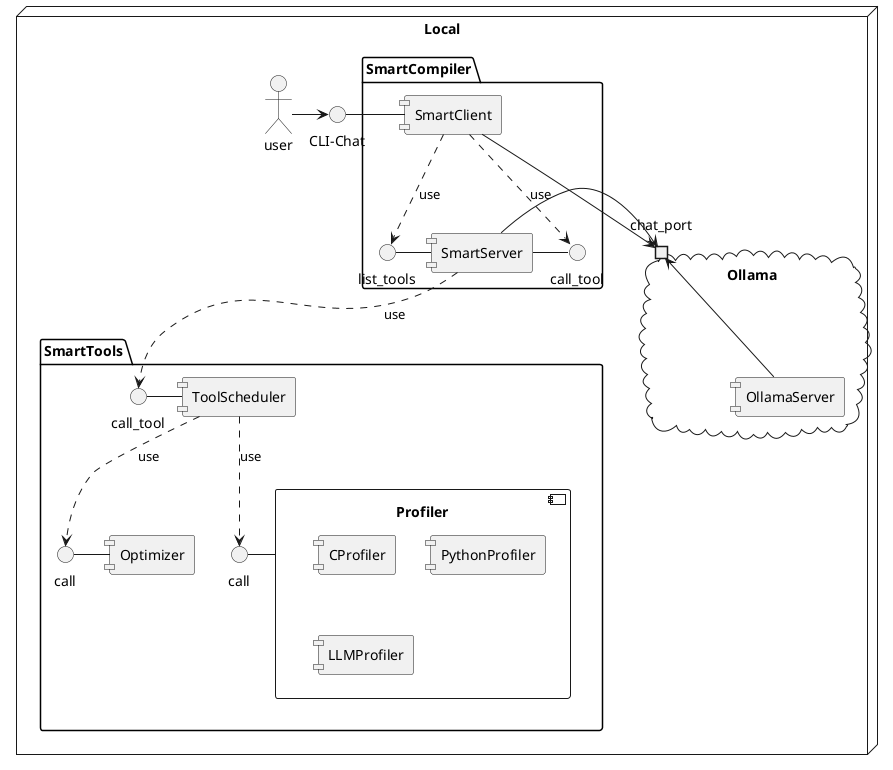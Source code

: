 @startuml

skinparam componentStyle uml1

node "Local" {
    actor user
    interface "CLI-Chat" as SmartChat

    

   
    cloud "Ollama" {
        portin chat_port
        component "OllamaServer" { 
            [OllamaServer] -> chat_port
        }
    }

   
    

    package "SmartCompiler" {
        [SmartClient]
        [SmartServer]
        SmartChat - [SmartClient]
        interface "list_tools" as ListTools
        interface "call_tool" as ServerCallTool
        [SmartClient] ..> () ListTools: use
        ListTools - [SmartServer]
        [SmartServer] - ServerCallTool
        [SmartClient] ..> () ServerCallTool: use

    }

     package "SmartTools" {
        [Optimizer]
        interface "call_tool" as CallTool
        CallTool - [ToolScheduler]
        component "Profiler" {
            [CProfiler]
            [PythonProfiler]
            [LLMProfiler]
        }
        interface "call" as CallOptimizer
        interface "call" as CallProfiler
        CallOptimizer - [Optimizer]
        CallProfiler - [Profiler]
        [ToolScheduler] ..> CallOptimizer : use
        [ToolScheduler] ..> CallProfiler : use
    }




}

user -> SmartChat
[SmartClient] -> chat_port
[SmartServer] -> chat_port
[SmartServer] ..> CallTool : use


@enduml
